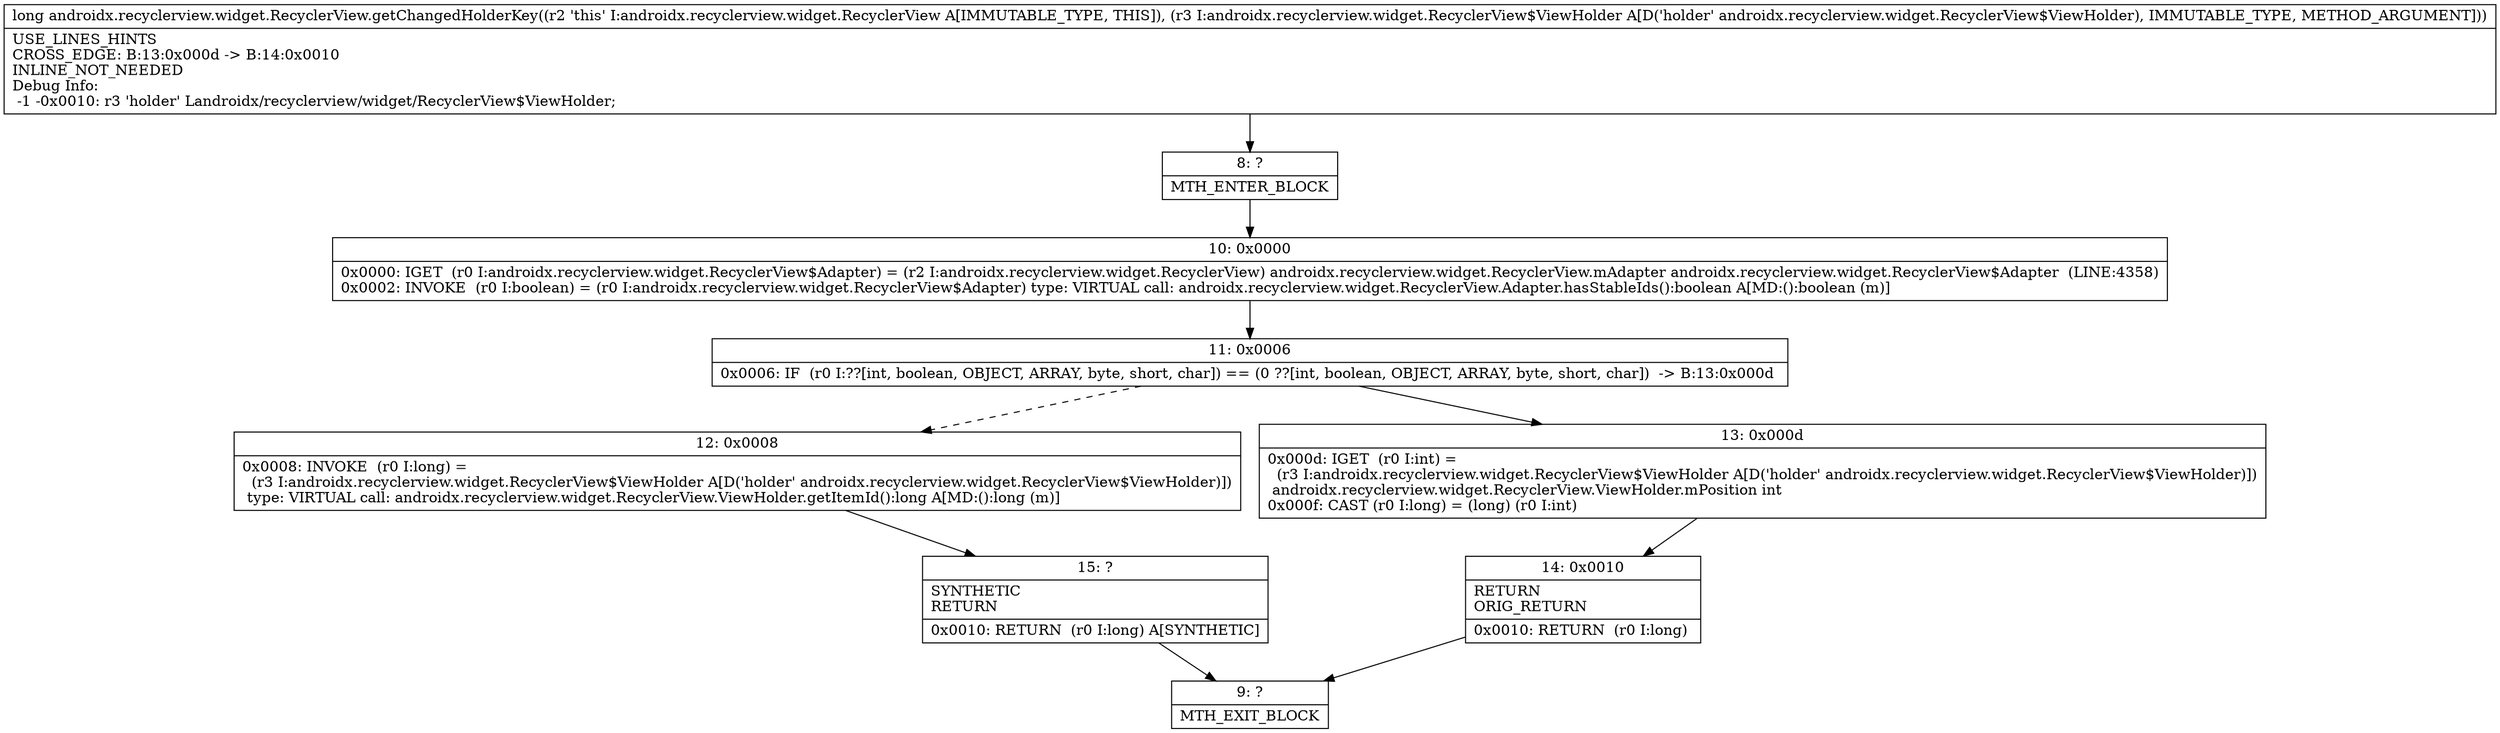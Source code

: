 digraph "CFG forandroidx.recyclerview.widget.RecyclerView.getChangedHolderKey(Landroidx\/recyclerview\/widget\/RecyclerView$ViewHolder;)J" {
Node_8 [shape=record,label="{8\:\ ?|MTH_ENTER_BLOCK\l}"];
Node_10 [shape=record,label="{10\:\ 0x0000|0x0000: IGET  (r0 I:androidx.recyclerview.widget.RecyclerView$Adapter) = (r2 I:androidx.recyclerview.widget.RecyclerView) androidx.recyclerview.widget.RecyclerView.mAdapter androidx.recyclerview.widget.RecyclerView$Adapter  (LINE:4358)\l0x0002: INVOKE  (r0 I:boolean) = (r0 I:androidx.recyclerview.widget.RecyclerView$Adapter) type: VIRTUAL call: androidx.recyclerview.widget.RecyclerView.Adapter.hasStableIds():boolean A[MD:():boolean (m)]\l}"];
Node_11 [shape=record,label="{11\:\ 0x0006|0x0006: IF  (r0 I:??[int, boolean, OBJECT, ARRAY, byte, short, char]) == (0 ??[int, boolean, OBJECT, ARRAY, byte, short, char])  \-\> B:13:0x000d \l}"];
Node_12 [shape=record,label="{12\:\ 0x0008|0x0008: INVOKE  (r0 I:long) = \l  (r3 I:androidx.recyclerview.widget.RecyclerView$ViewHolder A[D('holder' androidx.recyclerview.widget.RecyclerView$ViewHolder)])\l type: VIRTUAL call: androidx.recyclerview.widget.RecyclerView.ViewHolder.getItemId():long A[MD:():long (m)]\l}"];
Node_15 [shape=record,label="{15\:\ ?|SYNTHETIC\lRETURN\l|0x0010: RETURN  (r0 I:long) A[SYNTHETIC]\l}"];
Node_9 [shape=record,label="{9\:\ ?|MTH_EXIT_BLOCK\l}"];
Node_13 [shape=record,label="{13\:\ 0x000d|0x000d: IGET  (r0 I:int) = \l  (r3 I:androidx.recyclerview.widget.RecyclerView$ViewHolder A[D('holder' androidx.recyclerview.widget.RecyclerView$ViewHolder)])\l androidx.recyclerview.widget.RecyclerView.ViewHolder.mPosition int \l0x000f: CAST (r0 I:long) = (long) (r0 I:int) \l}"];
Node_14 [shape=record,label="{14\:\ 0x0010|RETURN\lORIG_RETURN\l|0x0010: RETURN  (r0 I:long) \l}"];
MethodNode[shape=record,label="{long androidx.recyclerview.widget.RecyclerView.getChangedHolderKey((r2 'this' I:androidx.recyclerview.widget.RecyclerView A[IMMUTABLE_TYPE, THIS]), (r3 I:androidx.recyclerview.widget.RecyclerView$ViewHolder A[D('holder' androidx.recyclerview.widget.RecyclerView$ViewHolder), IMMUTABLE_TYPE, METHOD_ARGUMENT]))  | USE_LINES_HINTS\lCROSS_EDGE: B:13:0x000d \-\> B:14:0x0010\lINLINE_NOT_NEEDED\lDebug Info:\l  \-1 \-0x0010: r3 'holder' Landroidx\/recyclerview\/widget\/RecyclerView$ViewHolder;\l}"];
MethodNode -> Node_8;Node_8 -> Node_10;
Node_10 -> Node_11;
Node_11 -> Node_12[style=dashed];
Node_11 -> Node_13;
Node_12 -> Node_15;
Node_15 -> Node_9;
Node_13 -> Node_14;
Node_14 -> Node_9;
}


